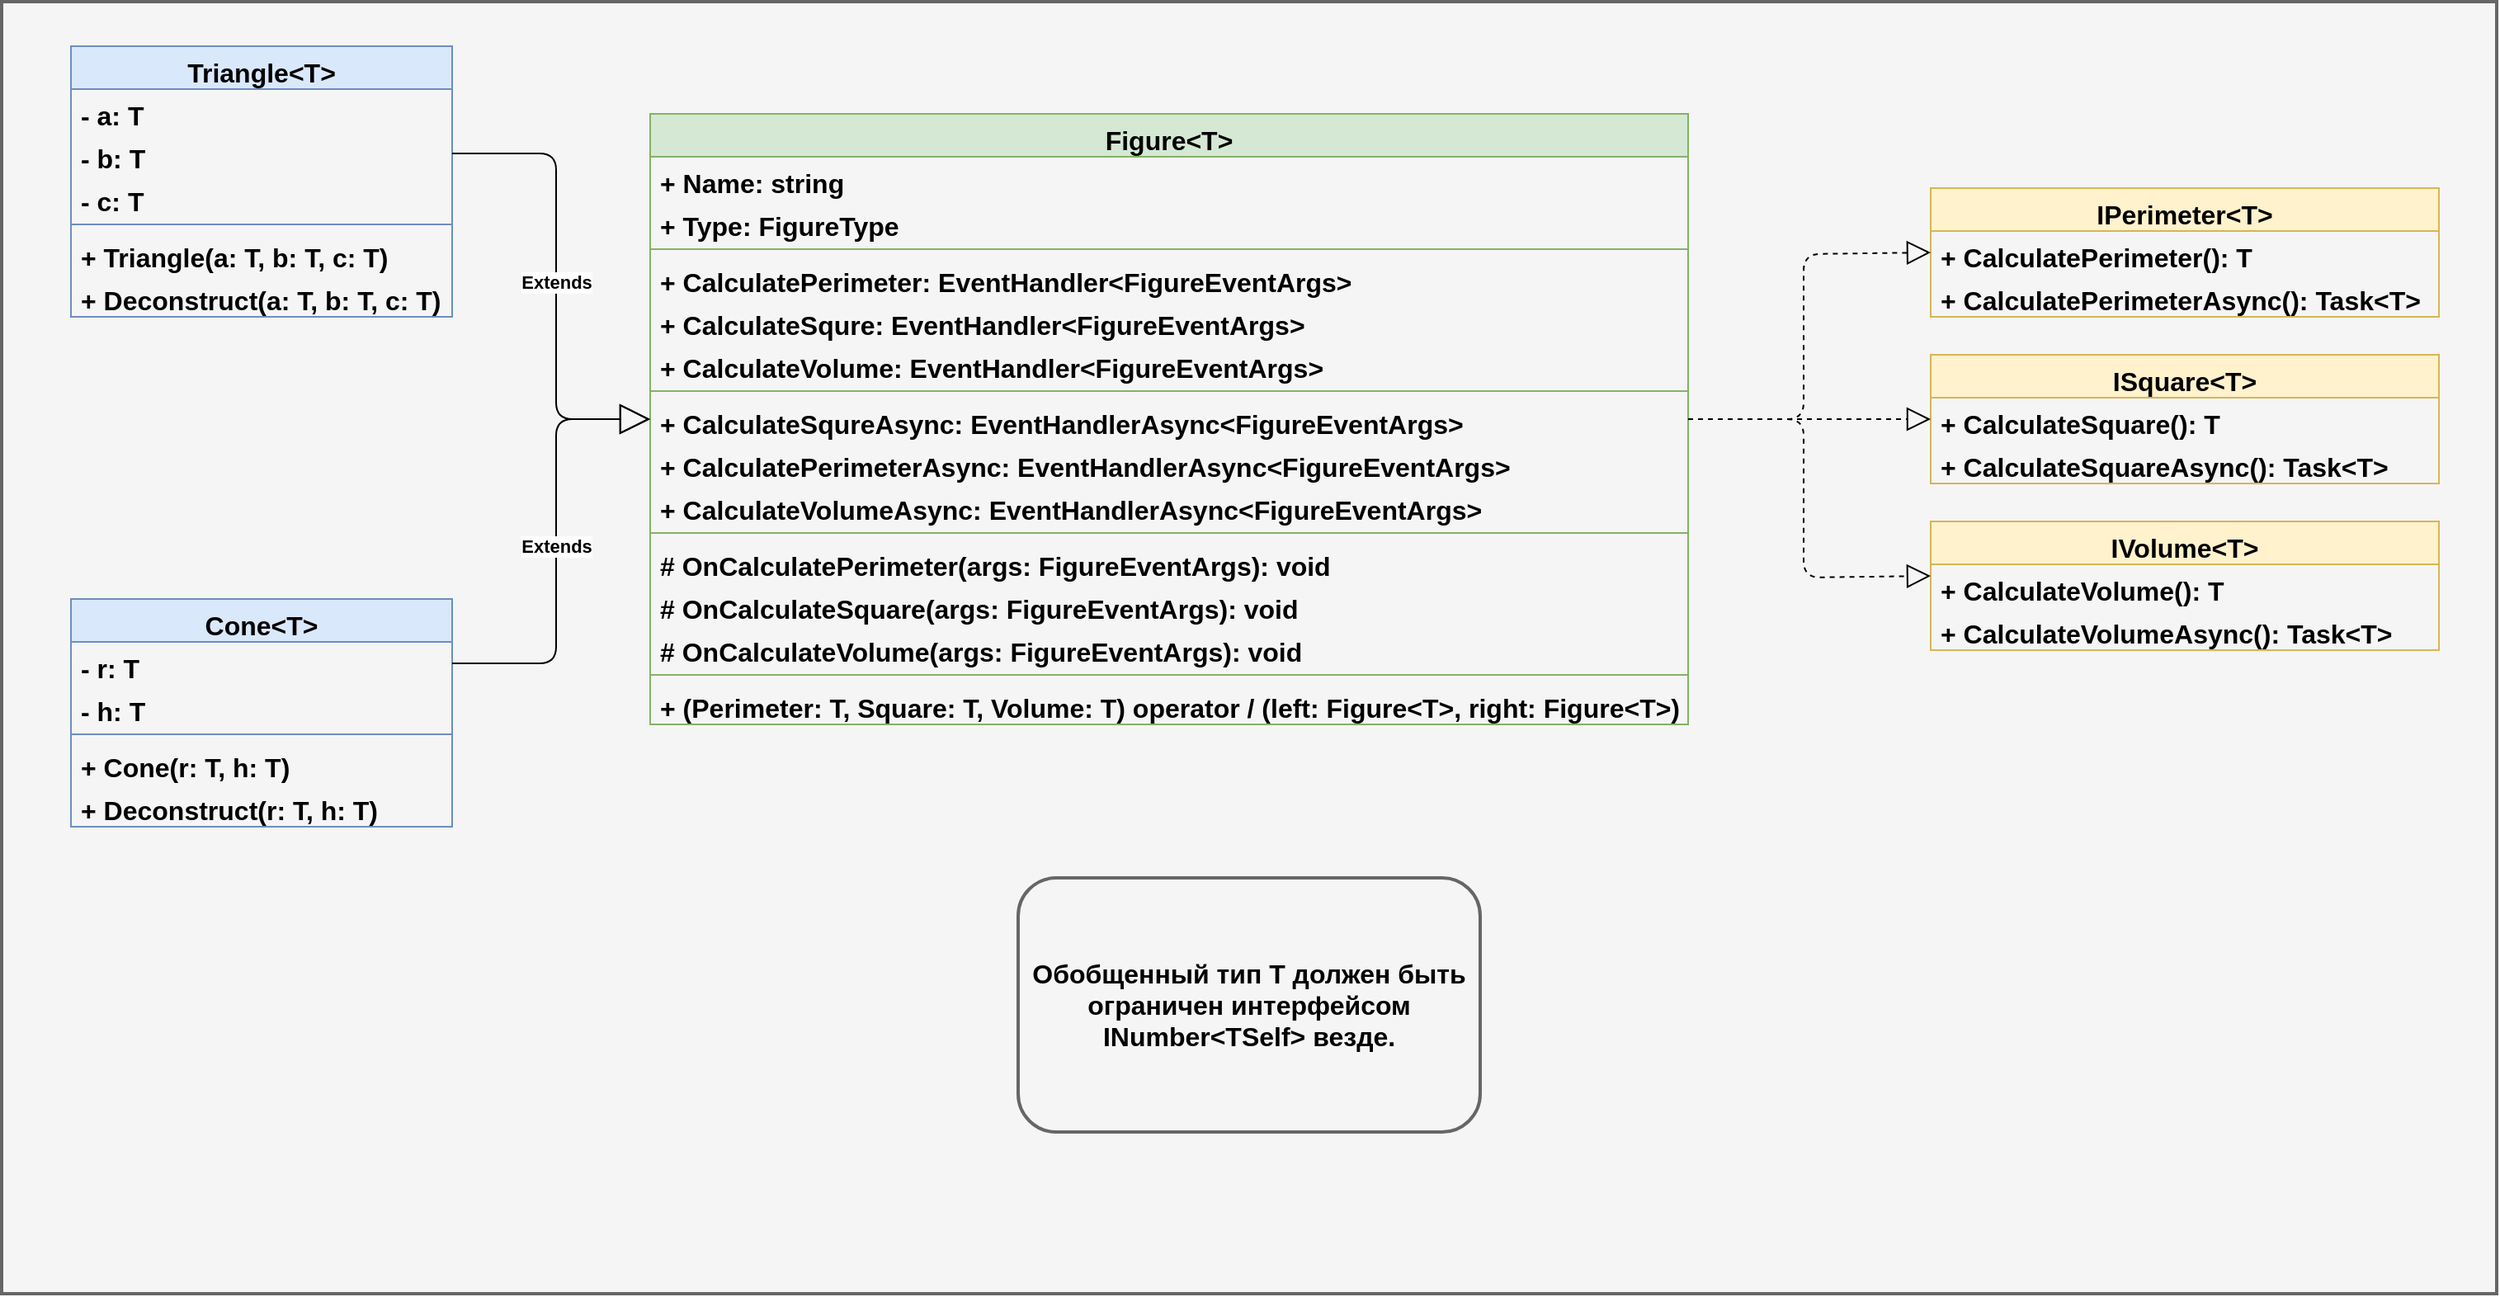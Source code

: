 <mxfile>
    <diagram id="qJRhW5w6zxccXY5436or" name="oop-lab-2">
        <mxGraphModel dx="2832" dy="768" grid="1" gridSize="14" guides="1" tooltips="1" connect="1" arrows="1" fold="1" page="1" pageScale="1" pageWidth="1169" pageHeight="827" math="0" shadow="0">
            <root>
                <mxCell id="0"/>
                <mxCell id="1" parent="0"/>
                <mxCell id="105" value="" style="rounded=0;whiteSpace=wrap;html=1;strokeColor=#666666;fillColor=#f5f5f5;fontColor=#333333;strokeWidth=2;" parent="1" vertex="1">
                    <mxGeometry y="1" width="1512" height="783" as="geometry"/>
                </mxCell>
                <mxCell id="45" value="IPerimeter&lt;T&gt;" style="swimlane;fontStyle=1;align=center;verticalAlign=top;childLayout=stackLayout;horizontal=1;startSize=26;horizontalStack=0;resizeParent=1;resizeParentMax=0;resizeLast=0;collapsible=1;marginBottom=0;fillColor=#fff2cc;strokeColor=#d6b656;fontSize=16;" parent="1" vertex="1">
                    <mxGeometry x="1169" y="114" width="308" height="78" as="geometry"/>
                </mxCell>
                <mxCell id="48" value="+ CalculatePerimeter(): T" style="text;strokeColor=none;fillColor=none;align=left;verticalAlign=top;spacingLeft=4;spacingRight=4;overflow=hidden;rotatable=0;points=[[0,0.5],[1,0.5]];portConstraint=eastwest;fontSize=16;fontStyle=1" parent="45" vertex="1">
                    <mxGeometry y="26" width="308" height="26" as="geometry"/>
                </mxCell>
                <mxCell id="87" value="+ CalculatePerimeterAsync(): Task&lt;T&gt;" style="text;strokeColor=none;fillColor=none;align=left;verticalAlign=top;spacingLeft=4;spacingRight=4;overflow=hidden;rotatable=0;points=[[0,0.5],[1,0.5]];portConstraint=eastwest;fontSize=16;fontStyle=1" parent="45" vertex="1">
                    <mxGeometry y="52" width="308" height="26" as="geometry"/>
                </mxCell>
                <mxCell id="49" value="ISquare&lt;T&gt;" style="swimlane;fontStyle=1;align=center;verticalAlign=top;childLayout=stackLayout;horizontal=1;startSize=26;horizontalStack=0;resizeParent=1;resizeParentMax=0;resizeLast=0;collapsible=1;marginBottom=0;fillColor=#fff2cc;strokeColor=#d6b656;fontSize=16;" parent="1" vertex="1">
                    <mxGeometry x="1169" y="215" width="308" height="78" as="geometry"/>
                </mxCell>
                <mxCell id="50" value="+ CalculateSquare(): T" style="text;strokeColor=none;fillColor=none;align=left;verticalAlign=top;spacingLeft=4;spacingRight=4;overflow=hidden;rotatable=0;points=[[0,0.5],[1,0.5]];portConstraint=eastwest;fontSize=16;fontStyle=1" parent="49" vertex="1">
                    <mxGeometry y="26" width="308" height="26" as="geometry"/>
                </mxCell>
                <mxCell id="88" value="+ CalculateSquareAsync(): Task&lt;T&gt;" style="text;strokeColor=none;fillColor=none;align=left;verticalAlign=top;spacingLeft=4;spacingRight=4;overflow=hidden;rotatable=0;points=[[0,0.5],[1,0.5]];portConstraint=eastwest;fontSize=16;fontStyle=1" parent="49" vertex="1">
                    <mxGeometry y="52" width="308" height="26" as="geometry"/>
                </mxCell>
                <mxCell id="51" value="IVolume&lt;T&gt;" style="swimlane;fontStyle=1;align=center;verticalAlign=top;childLayout=stackLayout;horizontal=1;startSize=26;horizontalStack=0;resizeParent=1;resizeParentMax=0;resizeLast=0;collapsible=1;marginBottom=0;fillColor=#fff2cc;strokeColor=#d6b656;fontSize=16;" parent="1" vertex="1">
                    <mxGeometry x="1169" y="316" width="308" height="78" as="geometry"/>
                </mxCell>
                <mxCell id="52" value="+ CalculateVolume(): T" style="text;strokeColor=none;fillColor=none;align=left;verticalAlign=top;spacingLeft=4;spacingRight=4;overflow=hidden;rotatable=0;points=[[0,0.5],[1,0.5]];portConstraint=eastwest;fontSize=16;fontStyle=1" parent="51" vertex="1">
                    <mxGeometry y="26" width="308" height="26" as="geometry"/>
                </mxCell>
                <mxCell id="89" value="+ CalculateVolumeAsync(): Task&lt;T&gt;" style="text;strokeColor=none;fillColor=none;align=left;verticalAlign=top;spacingLeft=4;spacingRight=4;overflow=hidden;rotatable=0;points=[[0,0.5],[1,0.5]];portConstraint=eastwest;fontSize=16;fontStyle=1" parent="51" vertex="1">
                    <mxGeometry y="52" width="308" height="26" as="geometry"/>
                </mxCell>
                <mxCell id="53" value="Figure&lt;T&gt;" style="swimlane;fontStyle=1;align=center;verticalAlign=top;childLayout=stackLayout;horizontal=1;startSize=26;horizontalStack=0;resizeParent=1;resizeParentMax=0;resizeLast=0;collapsible=1;marginBottom=0;fillColor=#d5e8d4;strokeColor=#82b366;fontSize=16;" parent="1" vertex="1">
                    <mxGeometry x="393" y="69" width="629" height="370" as="geometry"/>
                </mxCell>
                <mxCell id="54" value="+ Name: string" style="text;strokeColor=none;fillColor=none;align=left;verticalAlign=top;spacingLeft=4;spacingRight=4;overflow=hidden;rotatable=0;points=[[0,0.5],[1,0.5]];portConstraint=eastwest;fontStyle=1;fontSize=16;" parent="53" vertex="1">
                    <mxGeometry y="26" width="629" height="26" as="geometry"/>
                </mxCell>
                <mxCell id="59" value="+ Type: FigureType" style="text;strokeColor=none;fillColor=none;align=left;verticalAlign=top;spacingLeft=4;spacingRight=4;overflow=hidden;rotatable=0;points=[[0,0.5],[1,0.5]];portConstraint=eastwest;fontStyle=1;fontSize=16;" parent="53" vertex="1">
                    <mxGeometry y="52" width="629" height="26" as="geometry"/>
                </mxCell>
                <mxCell id="55" value="" style="line;strokeWidth=1;fillColor=none;align=left;verticalAlign=middle;spacingTop=-1;spacingLeft=3;spacingRight=3;rotatable=0;labelPosition=right;points=[];portConstraint=eastwest;strokeColor=inherit;fontSize=16;" parent="53" vertex="1">
                    <mxGeometry y="78" width="629" height="8" as="geometry"/>
                </mxCell>
                <mxCell id="63" value="+ CalculatePerimeter: EventHandler&lt;FigureEventArgs&gt;" style="text;strokeColor=none;fillColor=none;align=left;verticalAlign=top;spacingLeft=4;spacingRight=4;overflow=hidden;rotatable=0;points=[[0,0.5],[1,0.5]];portConstraint=eastwest;fontStyle=1;fontSize=16;" parent="53" vertex="1">
                    <mxGeometry y="86" width="629" height="26" as="geometry"/>
                </mxCell>
                <mxCell id="64" value="+ CalculateSqure: EventHandler&lt;FigureEventArgs&gt;" style="text;strokeColor=none;fillColor=none;align=left;verticalAlign=top;spacingLeft=4;spacingRight=4;overflow=hidden;rotatable=0;points=[[0,0.5],[1,0.5]];portConstraint=eastwest;fontStyle=1;fontSize=16;" parent="53" vertex="1">
                    <mxGeometry y="112" width="629" height="26" as="geometry"/>
                </mxCell>
                <mxCell id="62" value="+ CalculateVolume: EventHandler&lt;FigureEventArgs&gt;" style="text;strokeColor=none;fillColor=none;align=left;verticalAlign=top;spacingLeft=4;spacingRight=4;overflow=hidden;rotatable=0;points=[[0,0.5],[1,0.5]];portConstraint=eastwest;fontStyle=1;fontSize=16;" parent="53" vertex="1">
                    <mxGeometry y="138" width="629" height="26" as="geometry"/>
                </mxCell>
                <mxCell id="58" value="" style="line;strokeWidth=1;fillColor=none;align=left;verticalAlign=middle;spacingTop=-1;spacingLeft=3;spacingRight=3;rotatable=0;labelPosition=right;points=[];portConstraint=eastwest;strokeColor=inherit;fontSize=16;" parent="53" vertex="1">
                    <mxGeometry y="164" width="629" height="8" as="geometry"/>
                </mxCell>
                <mxCell id="100" value="+ CalculateSqureAsync: EventHandlerAsync&lt;FigureEventArgs&gt;" style="text;strokeColor=none;fillColor=none;align=left;verticalAlign=top;spacingLeft=4;spacingRight=4;overflow=hidden;rotatable=0;points=[[0,0.5],[1,0.5]];portConstraint=eastwest;fontStyle=1;fontSize=16;" parent="53" vertex="1">
                    <mxGeometry y="172" width="629" height="26" as="geometry"/>
                </mxCell>
                <mxCell id="99" value="+ CalculatePerimeterAsync: EventHandlerAsync&lt;FigureEventArgs&gt;" style="text;strokeColor=none;fillColor=none;align=left;verticalAlign=top;spacingLeft=4;spacingRight=4;overflow=hidden;rotatable=0;points=[[0,0.5],[1,0.5]];portConstraint=eastwest;fontStyle=1;fontSize=16;" parent="53" vertex="1">
                    <mxGeometry y="198" width="629" height="26" as="geometry"/>
                </mxCell>
                <mxCell id="98" value="+ CalculateVolumeAsync: EventHandlerAsync&lt;FigureEventArgs&gt;" style="text;strokeColor=none;fillColor=none;align=left;verticalAlign=top;spacingLeft=4;spacingRight=4;overflow=hidden;rotatable=0;points=[[0,0.5],[1,0.5]];portConstraint=eastwest;fontStyle=1;fontSize=16;" parent="53" vertex="1">
                    <mxGeometry y="224" width="629" height="26" as="geometry"/>
                </mxCell>
                <mxCell id="101" value="" style="line;strokeWidth=1;fillColor=none;align=left;verticalAlign=middle;spacingTop=-1;spacingLeft=3;spacingRight=3;rotatable=0;labelPosition=right;points=[];portConstraint=eastwest;strokeColor=inherit;fontSize=16;" parent="53" vertex="1">
                    <mxGeometry y="250" width="629" height="8" as="geometry"/>
                </mxCell>
                <mxCell id="56" value="# OnCalculatePerimeter(args: FigureEventArgs): void" style="text;strokeColor=none;fillColor=none;align=left;verticalAlign=top;spacingLeft=4;spacingRight=4;overflow=hidden;rotatable=0;points=[[0,0.5],[1,0.5]];portConstraint=eastwest;fontStyle=1;fontSize=16;" parent="53" vertex="1">
                    <mxGeometry y="258" width="629" height="26" as="geometry"/>
                </mxCell>
                <mxCell id="60" value="# OnCalculateSquare(args: FigureEventArgs): void" style="text;strokeColor=none;fillColor=none;align=left;verticalAlign=top;spacingLeft=4;spacingRight=4;overflow=hidden;rotatable=0;points=[[0,0.5],[1,0.5]];portConstraint=eastwest;fontStyle=1;fontSize=16;" parent="53" vertex="1">
                    <mxGeometry y="284" width="629" height="26" as="geometry"/>
                </mxCell>
                <mxCell id="104" value="# OnCalculateVolume(args: FigureEventArgs): void" style="text;strokeColor=none;fillColor=none;align=left;verticalAlign=top;spacingLeft=4;spacingRight=4;overflow=hidden;rotatable=0;points=[[0,0.5],[1,0.5]];portConstraint=eastwest;fontStyle=1;fontSize=16;" parent="53" vertex="1">
                    <mxGeometry y="310" width="629" height="26" as="geometry"/>
                </mxCell>
                <mxCell id="103" value="" style="line;strokeWidth=1;fillColor=none;align=left;verticalAlign=middle;spacingTop=-1;spacingLeft=3;spacingRight=3;rotatable=0;labelPosition=right;points=[];portConstraint=eastwest;strokeColor=inherit;fontSize=16;" parent="53" vertex="1">
                    <mxGeometry y="336" width="629" height="8" as="geometry"/>
                </mxCell>
                <mxCell id="61" value="+ (Perimeter: T, Square: T, Volume: T) operator / (left: Figure&lt;T&gt;, right: Figure&lt;T&gt;)" style="text;strokeColor=none;fillColor=none;align=left;verticalAlign=top;spacingLeft=4;spacingRight=4;overflow=hidden;rotatable=0;points=[[0,0.5],[1,0.5]];portConstraint=eastwest;fontStyle=1;fontSize=16;" parent="53" vertex="1">
                    <mxGeometry y="344" width="629" height="26" as="geometry"/>
                </mxCell>
                <mxCell id="65" value="Triangle&lt;T&gt;" style="swimlane;fontStyle=1;align=center;verticalAlign=top;childLayout=stackLayout;horizontal=1;startSize=26;horizontalStack=0;resizeParent=1;resizeParentMax=0;resizeLast=0;collapsible=1;marginBottom=0;fillColor=#dae8fc;strokeColor=#6c8ebf;fontSize=16;" parent="1" vertex="1">
                    <mxGeometry x="42" y="28" width="231" height="164" as="geometry"/>
                </mxCell>
                <mxCell id="66" value="- a: T" style="text;strokeColor=none;fillColor=none;align=left;verticalAlign=top;spacingLeft=4;spacingRight=4;overflow=hidden;rotatable=0;points=[[0,0.5],[1,0.5]];portConstraint=eastwest;fontStyle=1;fontSize=16;" parent="65" vertex="1">
                    <mxGeometry y="26" width="231" height="26" as="geometry"/>
                </mxCell>
                <mxCell id="69" value="- b: T" style="text;strokeColor=none;fillColor=none;align=left;verticalAlign=top;spacingLeft=4;spacingRight=4;overflow=hidden;rotatable=0;points=[[0,0.5],[1,0.5]];portConstraint=eastwest;fontStyle=1;fontSize=16;" parent="65" vertex="1">
                    <mxGeometry y="52" width="231" height="26" as="geometry"/>
                </mxCell>
                <mxCell id="70" value="- c: T" style="text;strokeColor=none;fillColor=none;align=left;verticalAlign=top;spacingLeft=4;spacingRight=4;overflow=hidden;rotatable=0;points=[[0,0.5],[1,0.5]];portConstraint=eastwest;fontStyle=1;fontSize=16;" parent="65" vertex="1">
                    <mxGeometry y="78" width="231" height="26" as="geometry"/>
                </mxCell>
                <mxCell id="81" value="" style="line;strokeWidth=1;fillColor=none;align=left;verticalAlign=middle;spacingTop=-1;spacingLeft=3;spacingRight=3;rotatable=0;labelPosition=right;points=[];portConstraint=eastwest;strokeColor=inherit;fontSize=16;" parent="65" vertex="1">
                    <mxGeometry y="104" width="231" height="8" as="geometry"/>
                </mxCell>
                <mxCell id="82" value="+ Triangle(a: T, b: T, c: T)" style="text;strokeColor=none;fillColor=none;align=left;verticalAlign=top;spacingLeft=4;spacingRight=4;overflow=hidden;rotatable=0;points=[[0,0.5],[1,0.5]];portConstraint=eastwest;fontStyle=1;fontSize=16;" parent="65" vertex="1">
                    <mxGeometry y="112" width="231" height="26" as="geometry"/>
                </mxCell>
                <mxCell id="85" value="+ Deconstruct(a: T, b: T, c: T)" style="text;strokeColor=none;fillColor=none;align=left;verticalAlign=top;spacingLeft=4;spacingRight=4;overflow=hidden;rotatable=0;points=[[0,0.5],[1,0.5]];portConstraint=eastwest;fontStyle=1;fontSize=16;" parent="65" vertex="1">
                    <mxGeometry y="138" width="231" height="26" as="geometry"/>
                </mxCell>
                <mxCell id="71" value="Cone&lt;T&gt;" style="swimlane;fontStyle=1;align=center;verticalAlign=top;childLayout=stackLayout;horizontal=1;startSize=26;horizontalStack=0;resizeParent=1;resizeParentMax=0;resizeLast=0;collapsible=1;marginBottom=0;fillColor=#dae8fc;strokeColor=#6c8ebf;fontSize=16;" parent="1" vertex="1">
                    <mxGeometry x="42" y="363" width="231" height="138" as="geometry"/>
                </mxCell>
                <mxCell id="72" value="- r: T" style="text;strokeColor=none;fillColor=none;align=left;verticalAlign=top;spacingLeft=4;spacingRight=4;overflow=hidden;rotatable=0;points=[[0,0.5],[1,0.5]];portConstraint=eastwest;fontStyle=1;fontSize=16;" parent="71" vertex="1">
                    <mxGeometry y="26" width="231" height="26" as="geometry"/>
                </mxCell>
                <mxCell id="73" value="- h: T" style="text;strokeColor=none;fillColor=none;align=left;verticalAlign=top;spacingLeft=4;spacingRight=4;overflow=hidden;rotatable=0;points=[[0,0.5],[1,0.5]];portConstraint=eastwest;fontStyle=1;fontSize=16;" parent="71" vertex="1">
                    <mxGeometry y="52" width="231" height="26" as="geometry"/>
                </mxCell>
                <mxCell id="84" value="" style="line;strokeWidth=1;fillColor=none;align=left;verticalAlign=middle;spacingTop=-1;spacingLeft=3;spacingRight=3;rotatable=0;labelPosition=right;points=[];portConstraint=eastwest;strokeColor=inherit;fontSize=16;" parent="71" vertex="1">
                    <mxGeometry y="78" width="231" height="8" as="geometry"/>
                </mxCell>
                <mxCell id="83" value="+ Cone(r: T, h: T)" style="text;strokeColor=none;fillColor=none;align=left;verticalAlign=top;spacingLeft=4;spacingRight=4;overflow=hidden;rotatable=0;points=[[0,0.5],[1,0.5]];portConstraint=eastwest;fontStyle=1;fontSize=16;" parent="71" vertex="1">
                    <mxGeometry y="86" width="231" height="26" as="geometry"/>
                </mxCell>
                <mxCell id="86" value="+ Deconstruct(r: T, h: T)" style="text;strokeColor=none;fillColor=none;align=left;verticalAlign=top;spacingLeft=4;spacingRight=4;overflow=hidden;rotatable=0;points=[[0,0.5],[1,0.5]];portConstraint=eastwest;fontStyle=1;fontSize=16;" parent="71" vertex="1">
                    <mxGeometry y="112" width="231" height="26" as="geometry"/>
                </mxCell>
                <mxCell id="75" value="Extends" style="endArrow=block;endSize=16;endFill=0;html=1;entryX=0;entryY=0.5;entryDx=0;entryDy=0;exitX=1;exitY=0.5;exitDx=0;exitDy=0;fontStyle=1" parent="1" source="69" target="100" edge="1">
                    <mxGeometry width="160" relative="1" as="geometry">
                        <mxPoint x="273" y="35.053" as="sourcePoint"/>
                        <mxPoint x="455" y="42" as="targetPoint"/>
                        <Array as="points">
                            <mxPoint x="336" y="93"/>
                            <mxPoint x="336" y="254"/>
                        </Array>
                        <mxPoint as="offset"/>
                    </mxGeometry>
                </mxCell>
                <mxCell id="76" value="Extends" style="endArrow=block;endSize=16;endFill=0;html=1;entryX=0;entryY=0.5;entryDx=0;entryDy=0;exitX=1;exitY=0.5;exitDx=0;exitDy=0;fontStyle=1" parent="1" source="72" target="100" edge="1">
                    <mxGeometry width="160" relative="1" as="geometry">
                        <mxPoint x="295" y="147.053" as="sourcePoint"/>
                        <mxPoint x="477" y="154" as="targetPoint"/>
                        <Array as="points">
                            <mxPoint x="336" y="402"/>
                            <mxPoint x="336" y="254"/>
                        </Array>
                    </mxGeometry>
                </mxCell>
                <mxCell id="78" value="" style="endArrow=block;dashed=1;endFill=0;endSize=12;html=1;entryX=0;entryY=0.5;entryDx=0;entryDy=0;exitX=1;exitY=0.5;exitDx=0;exitDy=0;" parent="1" source="53" target="49" edge="1">
                    <mxGeometry width="160" relative="1" as="geometry">
                        <mxPoint x="952" y="153" as="sourcePoint"/>
                        <mxPoint x="875" y="237" as="targetPoint"/>
                    </mxGeometry>
                </mxCell>
                <mxCell id="79" value="" style="endArrow=block;dashed=1;endFill=0;endSize=12;html=1;entryX=0;entryY=0.269;entryDx=0;entryDy=0;exitX=1;exitY=0.5;exitDx=0;exitDy=0;entryPerimeter=0;" parent="1" source="53" target="52" edge="1">
                    <mxGeometry width="160" relative="1" as="geometry">
                        <mxPoint x="896" y="237" as="sourcePoint"/>
                        <mxPoint x="1316" y="297.0" as="targetPoint"/>
                        <Array as="points">
                            <mxPoint x="1022" y="254"/>
                            <mxPoint x="1092" y="254"/>
                            <mxPoint x="1092" y="350"/>
                        </Array>
                    </mxGeometry>
                </mxCell>
                <mxCell id="80" value="" style="endArrow=block;dashed=1;endFill=0;endSize=12;html=1;entryX=0;entryY=0.5;entryDx=0;entryDy=0;exitX=1;exitY=0.5;exitDx=0;exitDy=0;" parent="1" source="53" target="45" edge="1">
                    <mxGeometry width="160" relative="1" as="geometry">
                        <mxPoint x="938" y="181" as="sourcePoint"/>
                        <mxPoint x="869" y="224" as="targetPoint"/>
                        <Array as="points">
                            <mxPoint x="1022" y="254"/>
                            <mxPoint x="1092" y="254"/>
                            <mxPoint x="1092" y="154"/>
                        </Array>
                    </mxGeometry>
                </mxCell>
                <mxCell id="90" value="&lt;span style=&quot;font-size: 16px;&quot;&gt;&lt;font color=&quot;#000000&quot; style=&quot;font-size: 16px;&quot;&gt;Обобщенный тип T должен быть ограничен интерфейсом INumber&amp;lt;TSelf&amp;gt; везде.&lt;/font&gt;&lt;/span&gt;" style="rounded=1;whiteSpace=wrap;html=1;fontSize=16;fillColor=#f5f5f5;strokeColor=#666666;fontColor=#333333;fontStyle=1;strokeWidth=2;" parent="1" vertex="1">
                    <mxGeometry x="616" y="532" width="280" height="154" as="geometry"/>
                </mxCell>
            </root>
        </mxGraphModel>
    </diagram>
</mxfile>